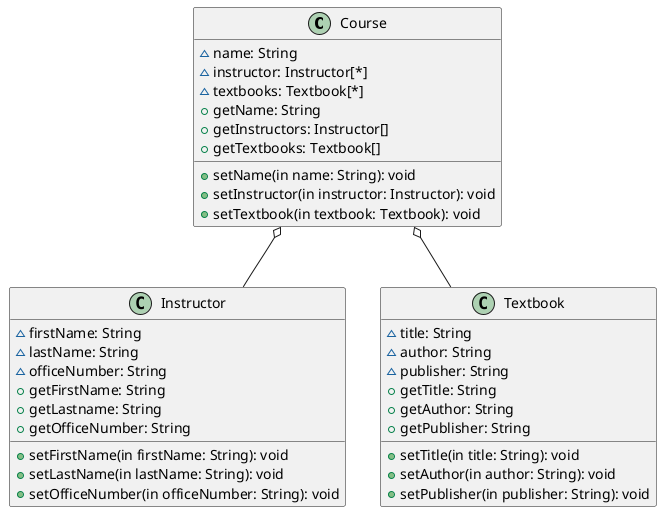 @startuml

class Course{
~ name: String
~ instructor: Instructor[*]
~ textbooks: Textbook[*]
+ getName: String
+ setName(in name: String): void
+ getInstructors: Instructor[]
+ setInstructor(in instructor: Instructor): void
+ getTextbooks: Textbook[]
+ setTextbook(in textbook: Textbook): void
}

class Instructor{
~ firstName: String
~ lastName: String
~ officeNumber: String
+ getFirstName: String
+ getLastname: String
+ getOfficeNumber: String
+ setFirstName(in firstName: String): void
+ setLastName(in lastName: String): void
+ setOfficeNumber(in officeNumber: String): void
}

class Textbook{
~ title: String
~ author: String
~ publisher: String
+ getTitle: String
+ setTitle(in title: String): void
+ getAuthor: String
+ setAuthor(in author: String): void
+ getPublisher: String
+ setPublisher(in publisher: String): void
}

Course o-- Instructor
Course o-- Textbook

@enduml
